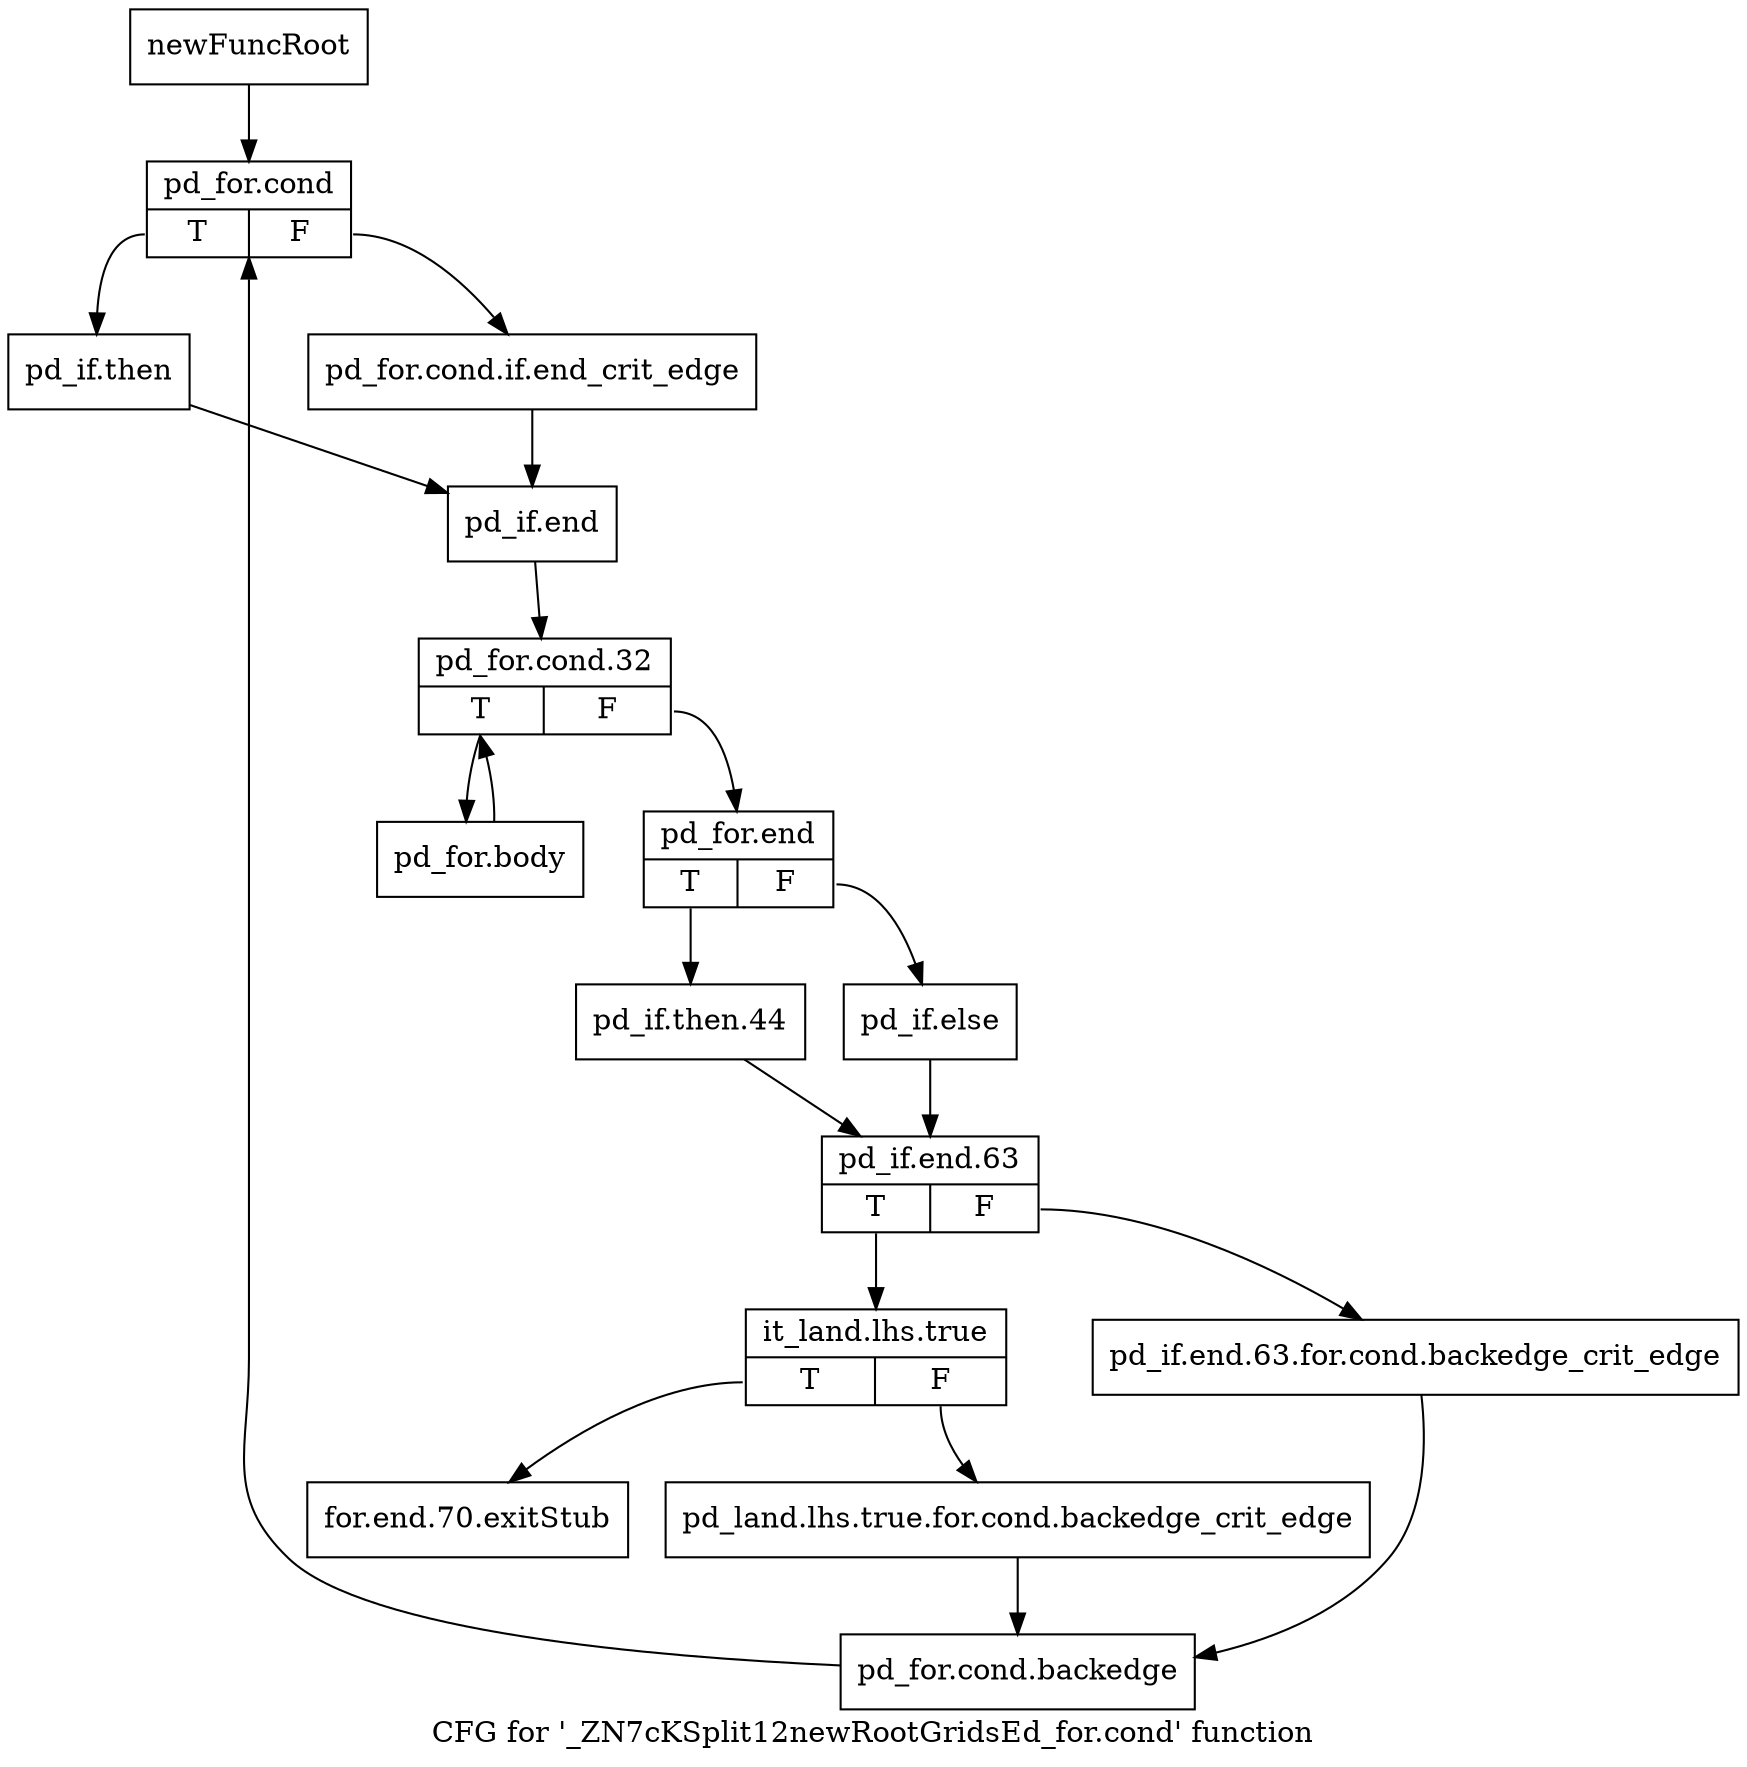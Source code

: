 digraph "CFG for '_ZN7cKSplit12newRootGridsEd_for.cond' function" {
	label="CFG for '_ZN7cKSplit12newRootGridsEd_for.cond' function";

	Node0x21e2060 [shape=record,label="{newFuncRoot}"];
	Node0x21e2060 -> Node0x21e2100;
	Node0x21e20b0 [shape=record,label="{for.end.70.exitStub}"];
	Node0x21e2100 [shape=record,label="{pd_for.cond|{<s0>T|<s1>F}}"];
	Node0x21e2100:s0 -> Node0x21e21a0;
	Node0x21e2100:s1 -> Node0x21e2150;
	Node0x21e2150 [shape=record,label="{pd_for.cond.if.end_crit_edge}"];
	Node0x21e2150 -> Node0x21e21f0;
	Node0x21e21a0 [shape=record,label="{pd_if.then}"];
	Node0x21e21a0 -> Node0x21e21f0;
	Node0x21e21f0 [shape=record,label="{pd_if.end}"];
	Node0x21e21f0 -> Node0x21e2240;
	Node0x21e2240 [shape=record,label="{pd_for.cond.32|{<s0>T|<s1>F}}"];
	Node0x21e2240:s0 -> Node0x21e2510;
	Node0x21e2240:s1 -> Node0x21e2290;
	Node0x21e2290 [shape=record,label="{pd_for.end|{<s0>T|<s1>F}}"];
	Node0x21e2290:s0 -> Node0x21e2330;
	Node0x21e2290:s1 -> Node0x21e22e0;
	Node0x21e22e0 [shape=record,label="{pd_if.else}"];
	Node0x21e22e0 -> Node0x21e2380;
	Node0x21e2330 [shape=record,label="{pd_if.then.44}"];
	Node0x21e2330 -> Node0x21e2380;
	Node0x21e2380 [shape=record,label="{pd_if.end.63|{<s0>T|<s1>F}}"];
	Node0x21e2380:s0 -> Node0x21e2420;
	Node0x21e2380:s1 -> Node0x21e23d0;
	Node0x21e23d0 [shape=record,label="{pd_if.end.63.for.cond.backedge_crit_edge}"];
	Node0x21e23d0 -> Node0x21e24c0;
	Node0x21e2420 [shape=record,label="{it_land.lhs.true|{<s0>T|<s1>F}}"];
	Node0x21e2420:s0 -> Node0x21e20b0;
	Node0x21e2420:s1 -> Node0x21e2470;
	Node0x21e2470 [shape=record,label="{pd_land.lhs.true.for.cond.backedge_crit_edge}"];
	Node0x21e2470 -> Node0x21e24c0;
	Node0x21e24c0 [shape=record,label="{pd_for.cond.backedge}"];
	Node0x21e24c0 -> Node0x21e2100;
	Node0x21e2510 [shape=record,label="{pd_for.body}"];
	Node0x21e2510 -> Node0x21e2240;
}
